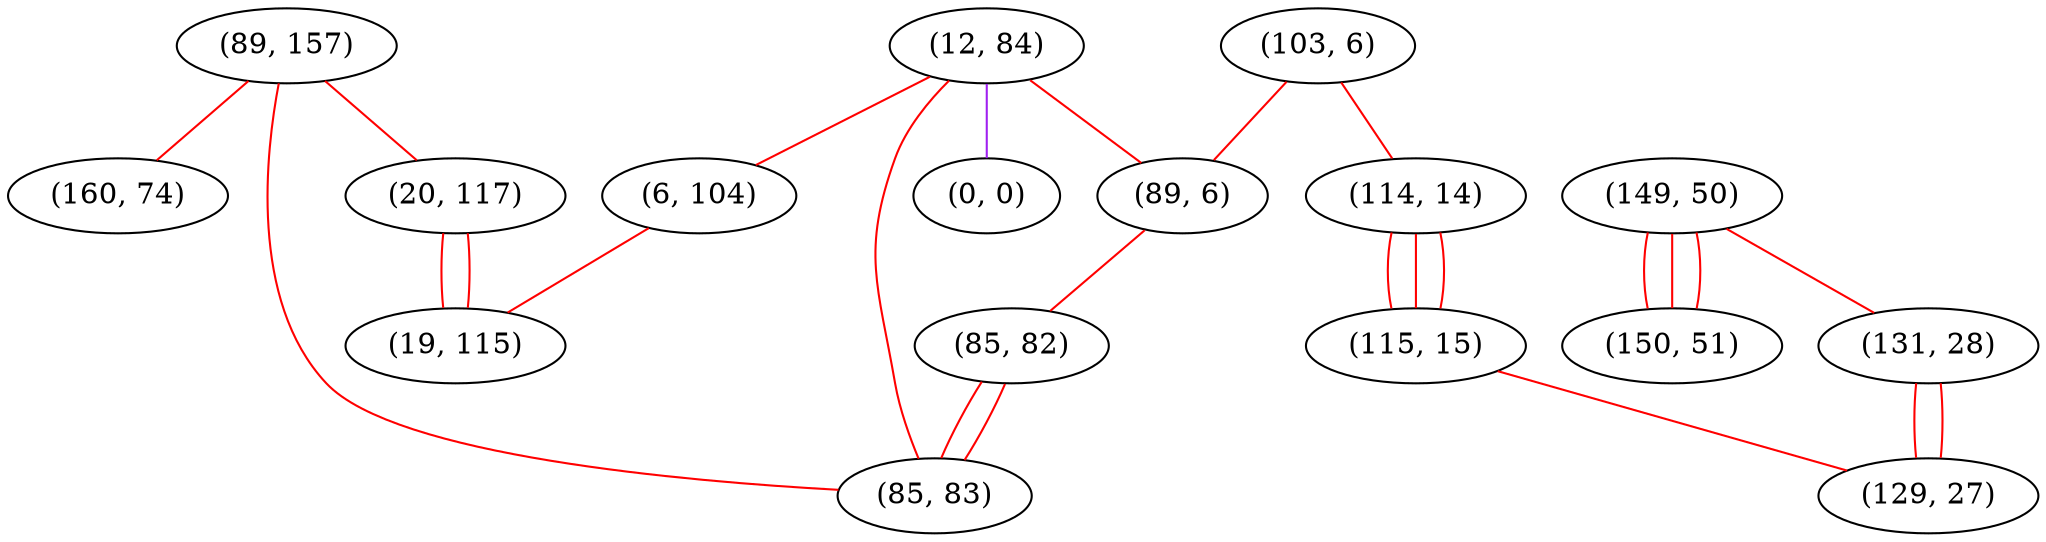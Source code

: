 graph "" {
"(89, 157)";
"(12, 84)";
"(6, 104)";
"(20, 117)";
"(149, 50)";
"(103, 6)";
"(114, 14)";
"(89, 6)";
"(0, 0)";
"(150, 51)";
"(115, 15)";
"(19, 115)";
"(131, 28)";
"(160, 74)";
"(85, 82)";
"(129, 27)";
"(85, 83)";
"(89, 157)" -- "(20, 117)"  [color=red, key=0, weight=1];
"(89, 157)" -- "(160, 74)"  [color=red, key=0, weight=1];
"(89, 157)" -- "(85, 83)"  [color=red, key=0, weight=1];
"(12, 84)" -- "(0, 0)"  [color=purple, key=0, weight=4];
"(12, 84)" -- "(89, 6)"  [color=red, key=0, weight=1];
"(12, 84)" -- "(6, 104)"  [color=red, key=0, weight=1];
"(12, 84)" -- "(85, 83)"  [color=red, key=0, weight=1];
"(6, 104)" -- "(19, 115)"  [color=red, key=0, weight=1];
"(20, 117)" -- "(19, 115)"  [color=red, key=0, weight=1];
"(20, 117)" -- "(19, 115)"  [color=red, key=1, weight=1];
"(149, 50)" -- "(150, 51)"  [color=red, key=0, weight=1];
"(149, 50)" -- "(150, 51)"  [color=red, key=1, weight=1];
"(149, 50)" -- "(150, 51)"  [color=red, key=2, weight=1];
"(149, 50)" -- "(131, 28)"  [color=red, key=0, weight=1];
"(103, 6)" -- "(114, 14)"  [color=red, key=0, weight=1];
"(103, 6)" -- "(89, 6)"  [color=red, key=0, weight=1];
"(114, 14)" -- "(115, 15)"  [color=red, key=0, weight=1];
"(114, 14)" -- "(115, 15)"  [color=red, key=1, weight=1];
"(114, 14)" -- "(115, 15)"  [color=red, key=2, weight=1];
"(89, 6)" -- "(85, 82)"  [color=red, key=0, weight=1];
"(115, 15)" -- "(129, 27)"  [color=red, key=0, weight=1];
"(131, 28)" -- "(129, 27)"  [color=red, key=0, weight=1];
"(131, 28)" -- "(129, 27)"  [color=red, key=1, weight=1];
"(85, 82)" -- "(85, 83)"  [color=red, key=0, weight=1];
"(85, 82)" -- "(85, 83)"  [color=red, key=1, weight=1];
}
